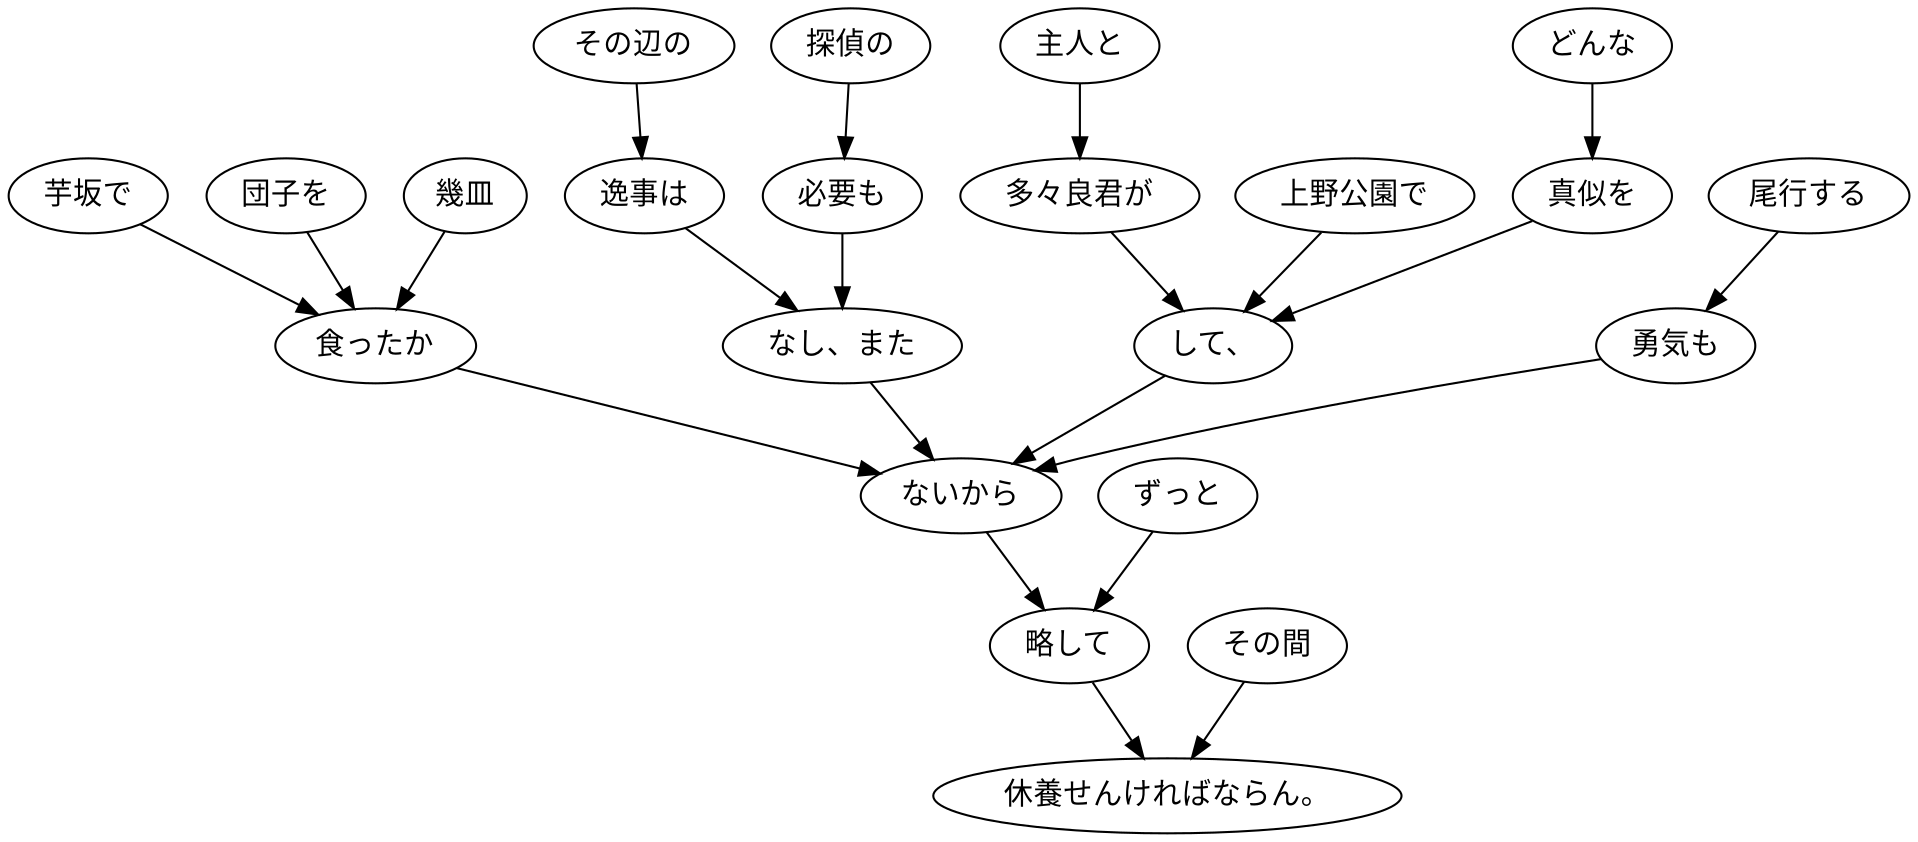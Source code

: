 digraph graph3182 {
	node0 [label="主人と"];
	node1 [label="多々良君が"];
	node2 [label="上野公園で"];
	node3 [label="どんな"];
	node4 [label="真似を"];
	node5 [label="して、"];
	node6 [label="芋坂で"];
	node7 [label="団子を"];
	node8 [label="幾皿"];
	node9 [label="食ったか"];
	node10 [label="その辺の"];
	node11 [label="逸事は"];
	node12 [label="探偵の"];
	node13 [label="必要も"];
	node14 [label="なし、また"];
	node15 [label="尾行する"];
	node16 [label="勇気も"];
	node17 [label="ないから"];
	node18 [label="ずっと"];
	node19 [label="略して"];
	node20 [label="その間"];
	node21 [label="休養せんければならん。"];
	node0 -> node1;
	node1 -> node5;
	node2 -> node5;
	node3 -> node4;
	node4 -> node5;
	node5 -> node17;
	node6 -> node9;
	node7 -> node9;
	node8 -> node9;
	node9 -> node17;
	node10 -> node11;
	node11 -> node14;
	node12 -> node13;
	node13 -> node14;
	node14 -> node17;
	node15 -> node16;
	node16 -> node17;
	node17 -> node19;
	node18 -> node19;
	node19 -> node21;
	node20 -> node21;
}
